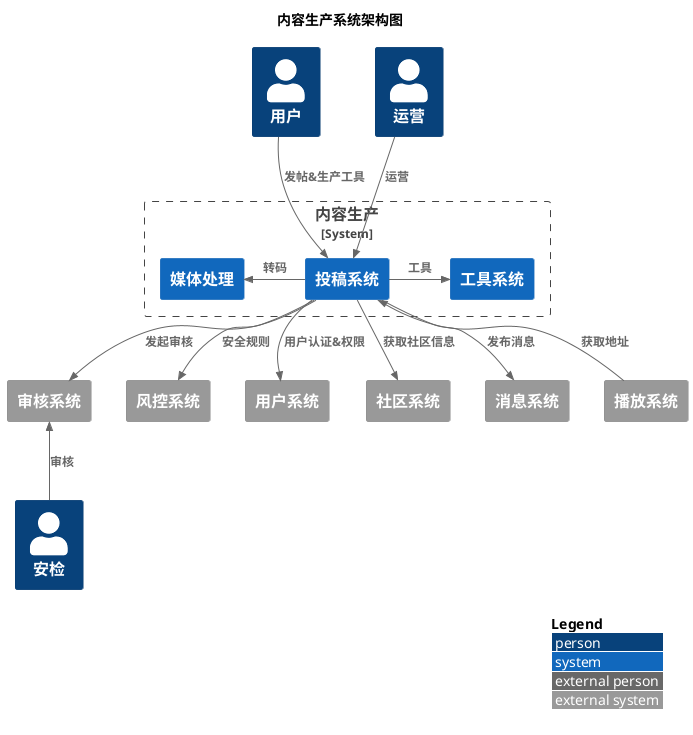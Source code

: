 @startuml
!include <C4/C4_Context>
LAYOUT_WITH_LEGEND()

title 内容生产系统架构图

Person(user, "用户")
Person(user1, "运营")
Person(user2, "安检")

System_Boundary(commentProduction, "内容生产"){
     System(media_process, "媒体处理")
     System(post, "投稿系统")
     System(postTool, "工具系统")
     Rel_L(post, media_process, "转码")
     Rel_R(post, postTool, "工具")
}

System_Ext(security,"风控系统")
System_Ext(userSystem,"用户系统")
System_Ext(community, "社区系统")
System_Ext(audit, "审核系统")
System_Ext(message, "消息系统")
System_Ext(play, "播放系统")
Rel(user, post, "发帖&生产工具")
Rel(user1,post, "运营")

Rel(post, security, "安全规则")
Rel(post, userSystem, "用户认证&权限")
Rel(post, community, "获取社区信息")
Rel(post, message, "发布消息")
Rel(post, audit, "发起审核")
Rel_U(user2, audit, "审核")



Rel_U(play, post, "获取地址")



@enduml